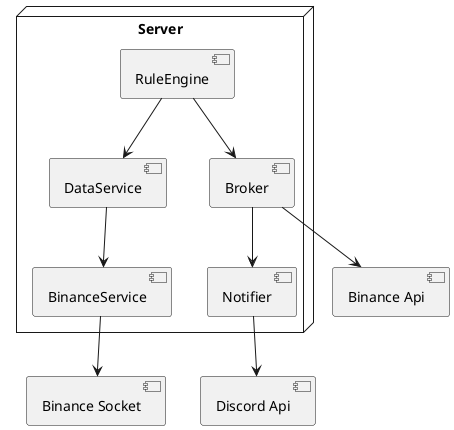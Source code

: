 @startuml PhysicalView


node "Server" {
  [DataService]
  [BinanceService]
  [RuleEngine]
  [Broker]
  [Notifier]
}


[DataService] --> [BinanceService]
[BinanceService] --> [Binance Socket]
[RuleEngine] --> [DataService]
[RuleEngine] --> [Broker]
[Broker] --> [Binance Api]
[Broker] --> [Notifier]
[Notifier] --> [Discord Api]

@enduml